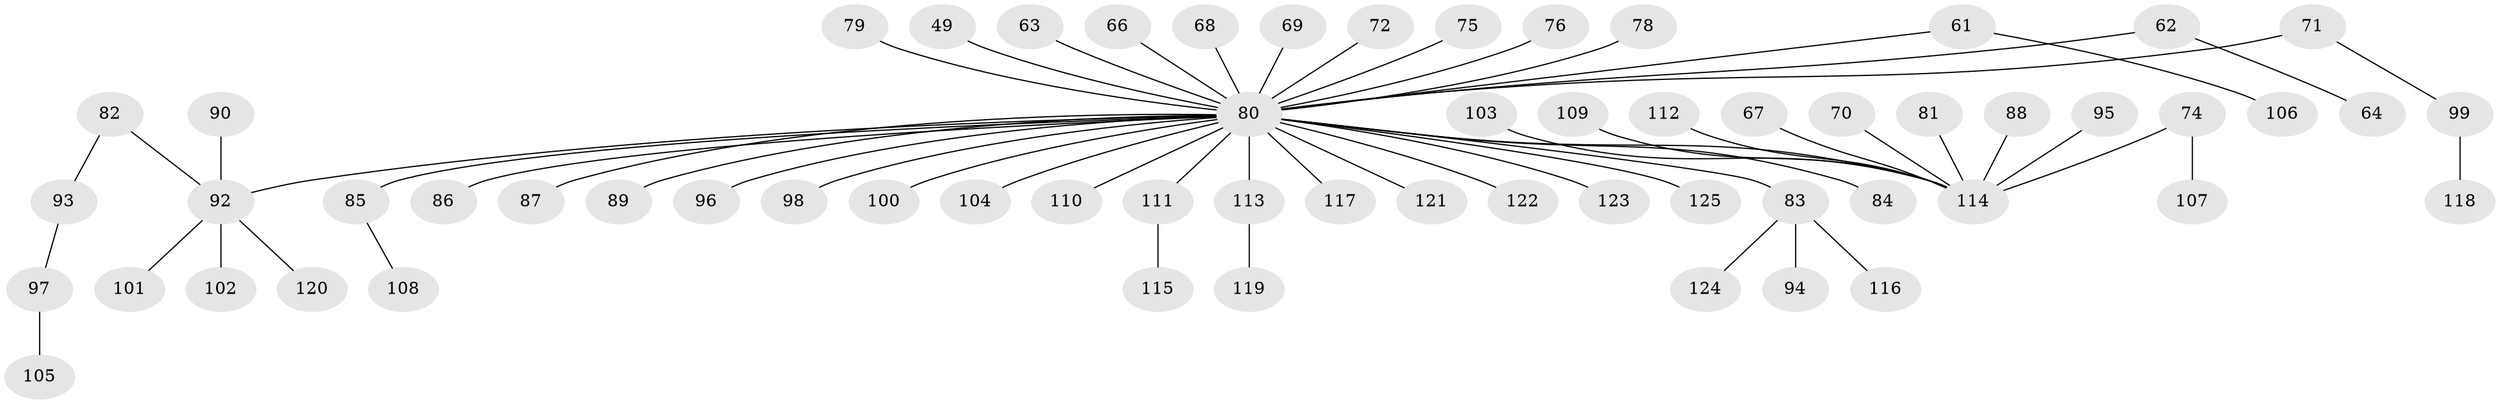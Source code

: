 // original degree distribution, {4: 0.072, 8: 0.008, 5: 0.024, 6: 0.016, 3: 0.144, 1: 0.488, 2: 0.248}
// Generated by graph-tools (version 1.1) at 2025/52/03/09/25 04:52:35]
// undirected, 62 vertices, 61 edges
graph export_dot {
graph [start="1"]
  node [color=gray90,style=filled];
  49;
  61;
  62;
  63;
  64;
  66;
  67;
  68;
  69;
  70;
  71;
  72;
  74;
  75;
  76;
  78;
  79;
  80 [super="+29+40+45+26+58+51+77+60+65+42+34+52+44+73+41+57"];
  81;
  82 [super="+23"];
  83;
  84;
  85;
  86;
  87;
  88;
  89;
  90;
  92 [super="+31+19+18+37+47"];
  93;
  94;
  95;
  96;
  97;
  98;
  99;
  100;
  101;
  102;
  103;
  104;
  105;
  106;
  107;
  108;
  109;
  110;
  111;
  112;
  113;
  114 [super="+54+91+27"];
  115;
  116;
  117;
  118;
  119;
  120;
  121;
  122;
  123;
  124;
  125;
  49 -- 80;
  61 -- 106;
  61 -- 80;
  62 -- 64;
  62 -- 80;
  63 -- 80;
  66 -- 80;
  67 -- 114;
  68 -- 80;
  69 -- 80;
  70 -- 114;
  71 -- 99;
  71 -- 80;
  72 -- 80;
  74 -- 107;
  74 -- 114;
  75 -- 80;
  76 -- 80;
  78 -- 80;
  79 -- 80;
  80 -- 117;
  80 -- 86;
  80 -- 87;
  80 -- 89;
  80 -- 96;
  80 -- 100;
  80 -- 84;
  80 -- 123;
  80 -- 122;
  80 -- 114;
  80 -- 110;
  80 -- 111;
  80 -- 85;
  80 -- 121;
  80 -- 92;
  80 -- 125;
  80 -- 98;
  80 -- 113;
  80 -- 104;
  80 -- 83;
  81 -- 114;
  82 -- 93;
  82 -- 92;
  83 -- 94;
  83 -- 116;
  83 -- 124;
  85 -- 108;
  88 -- 114;
  90 -- 92;
  92 -- 101;
  92 -- 102;
  92 -- 120;
  93 -- 97;
  95 -- 114;
  97 -- 105;
  99 -- 118;
  103 -- 114;
  109 -- 114;
  111 -- 115;
  112 -- 114;
  113 -- 119;
}
